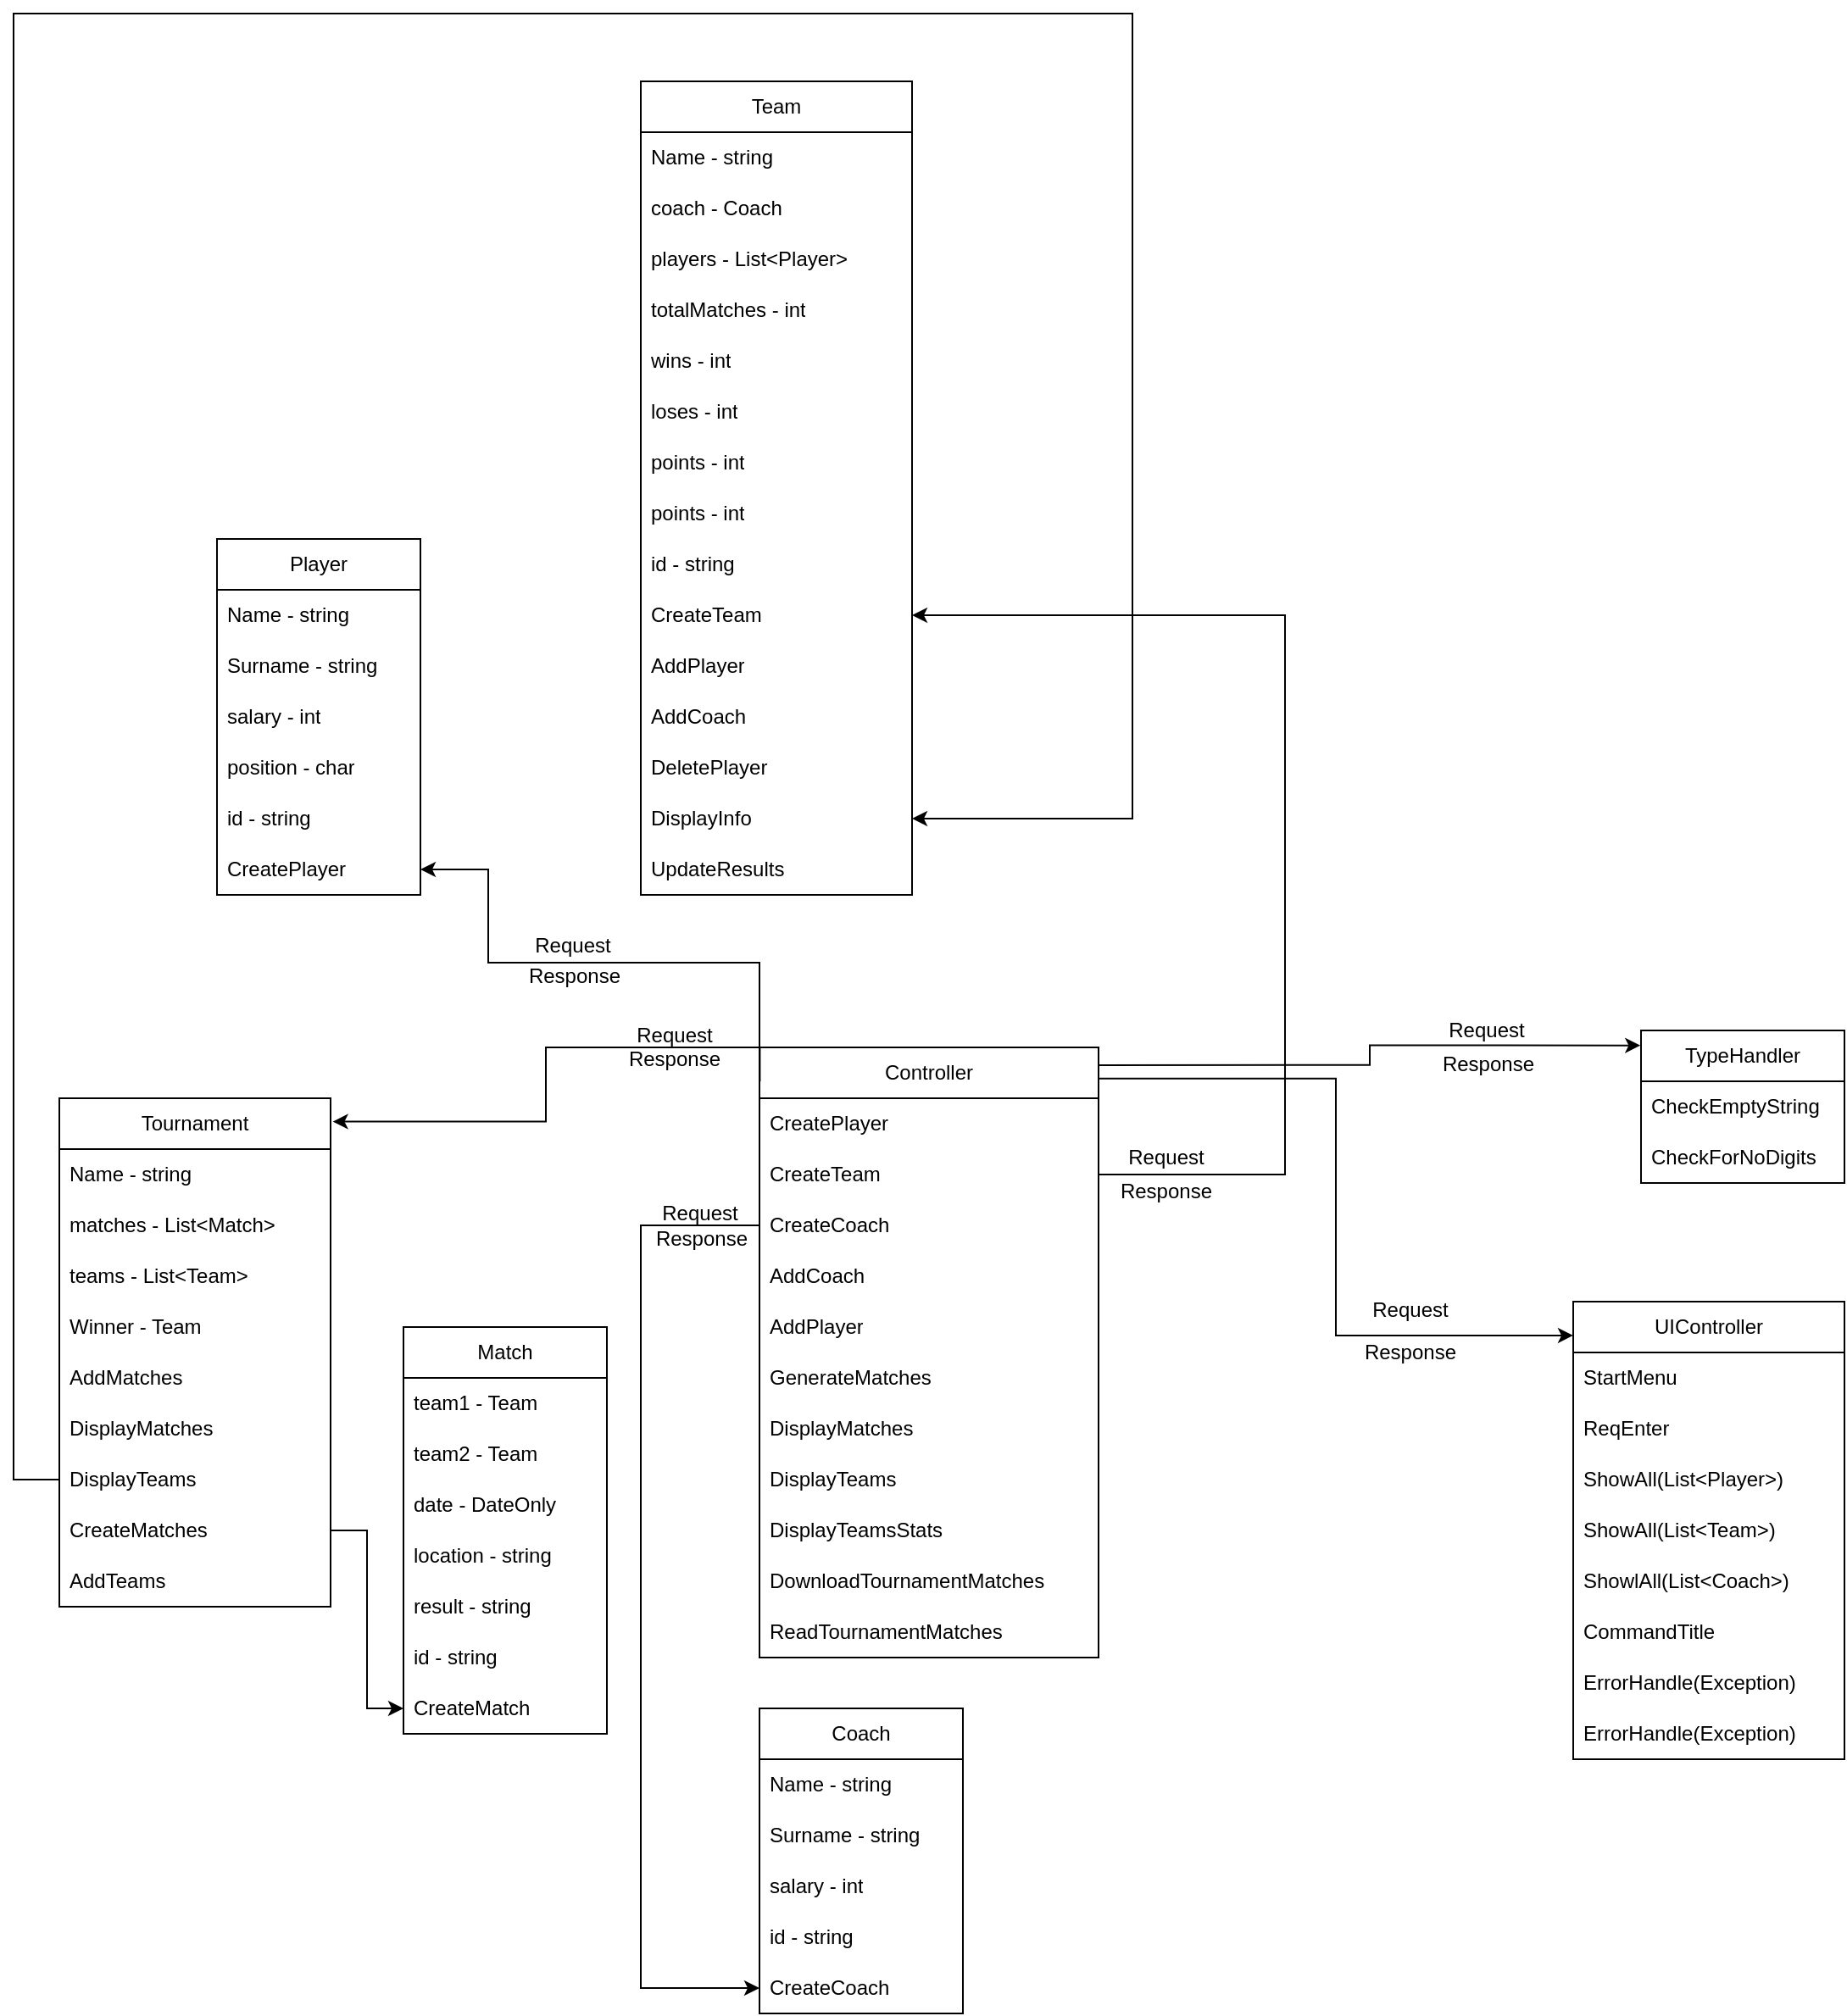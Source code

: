 <mxfile version="21.1.1" type="device">
  <diagram name="Страница 1" id="Qw4Zd4tYL-Gyc8WaHiAk">
    <mxGraphModel dx="3217" dy="2496" grid="1" gridSize="10" guides="1" tooltips="1" connect="1" arrows="1" fold="1" page="1" pageScale="1" pageWidth="827" pageHeight="1169" math="0" shadow="0">
      <root>
        <mxCell id="0" />
        <mxCell id="1" parent="0" />
        <mxCell id="IAbKLjeQJiBkr8BeEDF4-1" value="Controller" style="swimlane;fontStyle=0;childLayout=stackLayout;horizontal=1;startSize=30;horizontalStack=0;resizeParent=1;resizeParentMax=0;resizeLast=0;collapsible=1;marginBottom=0;whiteSpace=wrap;html=1;" vertex="1" parent="1">
          <mxGeometry y="10" width="200" height="360" as="geometry" />
        </mxCell>
        <mxCell id="IAbKLjeQJiBkr8BeEDF4-2" value="CreatePlayer" style="text;strokeColor=none;fillColor=none;align=left;verticalAlign=middle;spacingLeft=4;spacingRight=4;overflow=hidden;points=[[0,0.5],[1,0.5]];portConstraint=eastwest;rotatable=0;whiteSpace=wrap;html=1;" vertex="1" parent="IAbKLjeQJiBkr8BeEDF4-1">
          <mxGeometry y="30" width="200" height="30" as="geometry" />
        </mxCell>
        <mxCell id="IAbKLjeQJiBkr8BeEDF4-3" value="CreateTeam" style="text;strokeColor=none;fillColor=none;align=left;verticalAlign=middle;spacingLeft=4;spacingRight=4;overflow=hidden;points=[[0,0.5],[1,0.5]];portConstraint=eastwest;rotatable=0;whiteSpace=wrap;html=1;" vertex="1" parent="IAbKLjeQJiBkr8BeEDF4-1">
          <mxGeometry y="60" width="200" height="30" as="geometry" />
        </mxCell>
        <mxCell id="IAbKLjeQJiBkr8BeEDF4-4" value="CreateCoach" style="text;strokeColor=none;fillColor=none;align=left;verticalAlign=middle;spacingLeft=4;spacingRight=4;overflow=hidden;points=[[0,0.5],[1,0.5]];portConstraint=eastwest;rotatable=0;whiteSpace=wrap;html=1;" vertex="1" parent="IAbKLjeQJiBkr8BeEDF4-1">
          <mxGeometry y="90" width="200" height="30" as="geometry" />
        </mxCell>
        <mxCell id="IAbKLjeQJiBkr8BeEDF4-5" value="AddCoach" style="text;strokeColor=none;fillColor=none;align=left;verticalAlign=middle;spacingLeft=4;spacingRight=4;overflow=hidden;points=[[0,0.5],[1,0.5]];portConstraint=eastwest;rotatable=0;whiteSpace=wrap;html=1;" vertex="1" parent="IAbKLjeQJiBkr8BeEDF4-1">
          <mxGeometry y="120" width="200" height="30" as="geometry" />
        </mxCell>
        <mxCell id="IAbKLjeQJiBkr8BeEDF4-6" value="AddPlayer" style="text;strokeColor=none;fillColor=none;align=left;verticalAlign=middle;spacingLeft=4;spacingRight=4;overflow=hidden;points=[[0,0.5],[1,0.5]];portConstraint=eastwest;rotatable=0;whiteSpace=wrap;html=1;" vertex="1" parent="IAbKLjeQJiBkr8BeEDF4-1">
          <mxGeometry y="150" width="200" height="30" as="geometry" />
        </mxCell>
        <mxCell id="IAbKLjeQJiBkr8BeEDF4-7" value="GenerateMatches" style="text;strokeColor=none;fillColor=none;align=left;verticalAlign=middle;spacingLeft=4;spacingRight=4;overflow=hidden;points=[[0,0.5],[1,0.5]];portConstraint=eastwest;rotatable=0;whiteSpace=wrap;html=1;" vertex="1" parent="IAbKLjeQJiBkr8BeEDF4-1">
          <mxGeometry y="180" width="200" height="30" as="geometry" />
        </mxCell>
        <mxCell id="IAbKLjeQJiBkr8BeEDF4-8" value="DisplayMatches" style="text;strokeColor=none;fillColor=none;align=left;verticalAlign=middle;spacingLeft=4;spacingRight=4;overflow=hidden;points=[[0,0.5],[1,0.5]];portConstraint=eastwest;rotatable=0;whiteSpace=wrap;html=1;" vertex="1" parent="IAbKLjeQJiBkr8BeEDF4-1">
          <mxGeometry y="210" width="200" height="30" as="geometry" />
        </mxCell>
        <mxCell id="IAbKLjeQJiBkr8BeEDF4-10" value="DisplayTeams" style="text;strokeColor=none;fillColor=none;align=left;verticalAlign=middle;spacingLeft=4;spacingRight=4;overflow=hidden;points=[[0,0.5],[1,0.5]];portConstraint=eastwest;rotatable=0;whiteSpace=wrap;html=1;" vertex="1" parent="IAbKLjeQJiBkr8BeEDF4-1">
          <mxGeometry y="240" width="200" height="30" as="geometry" />
        </mxCell>
        <mxCell id="IAbKLjeQJiBkr8BeEDF4-11" value="DisplayTeamsStats" style="text;strokeColor=none;fillColor=none;align=left;verticalAlign=middle;spacingLeft=4;spacingRight=4;overflow=hidden;points=[[0,0.5],[1,0.5]];portConstraint=eastwest;rotatable=0;whiteSpace=wrap;html=1;" vertex="1" parent="IAbKLjeQJiBkr8BeEDF4-1">
          <mxGeometry y="270" width="200" height="30" as="geometry" />
        </mxCell>
        <mxCell id="IAbKLjeQJiBkr8BeEDF4-12" value="DownloadTournamentMatches" style="text;strokeColor=none;fillColor=none;align=left;verticalAlign=middle;spacingLeft=4;spacingRight=4;overflow=hidden;points=[[0,0.5],[1,0.5]];portConstraint=eastwest;rotatable=0;whiteSpace=wrap;html=1;" vertex="1" parent="IAbKLjeQJiBkr8BeEDF4-1">
          <mxGeometry y="300" width="200" height="30" as="geometry" />
        </mxCell>
        <mxCell id="IAbKLjeQJiBkr8BeEDF4-9" value="ReadTournamentMatches" style="text;strokeColor=none;fillColor=none;align=left;verticalAlign=middle;spacingLeft=4;spacingRight=4;overflow=hidden;points=[[0,0.5],[1,0.5]];portConstraint=eastwest;rotatable=0;whiteSpace=wrap;html=1;" vertex="1" parent="IAbKLjeQJiBkr8BeEDF4-1">
          <mxGeometry y="330" width="200" height="30" as="geometry" />
        </mxCell>
        <mxCell id="IAbKLjeQJiBkr8BeEDF4-14" value="Tournament" style="swimlane;fontStyle=0;childLayout=stackLayout;horizontal=1;startSize=30;horizontalStack=0;resizeParent=1;resizeParentMax=0;resizeLast=0;collapsible=1;marginBottom=0;whiteSpace=wrap;html=1;" vertex="1" parent="1">
          <mxGeometry x="-413" y="40" width="160" height="300" as="geometry" />
        </mxCell>
        <mxCell id="IAbKLjeQJiBkr8BeEDF4-15" value="Name - string" style="text;strokeColor=none;fillColor=none;align=left;verticalAlign=middle;spacingLeft=4;spacingRight=4;overflow=hidden;points=[[0,0.5],[1,0.5]];portConstraint=eastwest;rotatable=0;whiteSpace=wrap;html=1;" vertex="1" parent="IAbKLjeQJiBkr8BeEDF4-14">
          <mxGeometry y="30" width="160" height="30" as="geometry" />
        </mxCell>
        <mxCell id="IAbKLjeQJiBkr8BeEDF4-16" value="matches - List&amp;lt;Match&amp;gt;" style="text;strokeColor=none;fillColor=none;align=left;verticalAlign=middle;spacingLeft=4;spacingRight=4;overflow=hidden;points=[[0,0.5],[1,0.5]];portConstraint=eastwest;rotatable=0;whiteSpace=wrap;html=1;" vertex="1" parent="IAbKLjeQJiBkr8BeEDF4-14">
          <mxGeometry y="60" width="160" height="30" as="geometry" />
        </mxCell>
        <mxCell id="IAbKLjeQJiBkr8BeEDF4-17" value="teams - List&amp;lt;Team&amp;gt;" style="text;strokeColor=none;fillColor=none;align=left;verticalAlign=middle;spacingLeft=4;spacingRight=4;overflow=hidden;points=[[0,0.5],[1,0.5]];portConstraint=eastwest;rotatable=0;whiteSpace=wrap;html=1;" vertex="1" parent="IAbKLjeQJiBkr8BeEDF4-14">
          <mxGeometry y="90" width="160" height="30" as="geometry" />
        </mxCell>
        <mxCell id="IAbKLjeQJiBkr8BeEDF4-18" value="Winner - Team" style="text;strokeColor=none;fillColor=none;align=left;verticalAlign=middle;spacingLeft=4;spacingRight=4;overflow=hidden;points=[[0,0.5],[1,0.5]];portConstraint=eastwest;rotatable=0;whiteSpace=wrap;html=1;" vertex="1" parent="IAbKLjeQJiBkr8BeEDF4-14">
          <mxGeometry y="120" width="160" height="30" as="geometry" />
        </mxCell>
        <mxCell id="IAbKLjeQJiBkr8BeEDF4-20" value="AddMatches" style="text;strokeColor=none;fillColor=none;align=left;verticalAlign=middle;spacingLeft=4;spacingRight=4;overflow=hidden;points=[[0,0.5],[1,0.5]];portConstraint=eastwest;rotatable=0;whiteSpace=wrap;html=1;" vertex="1" parent="IAbKLjeQJiBkr8BeEDF4-14">
          <mxGeometry y="150" width="160" height="30" as="geometry" />
        </mxCell>
        <mxCell id="IAbKLjeQJiBkr8BeEDF4-19" value="DisplayMatches" style="text;strokeColor=none;fillColor=none;align=left;verticalAlign=middle;spacingLeft=4;spacingRight=4;overflow=hidden;points=[[0,0.5],[1,0.5]];portConstraint=eastwest;rotatable=0;whiteSpace=wrap;html=1;" vertex="1" parent="IAbKLjeQJiBkr8BeEDF4-14">
          <mxGeometry y="180" width="160" height="30" as="geometry" />
        </mxCell>
        <mxCell id="IAbKLjeQJiBkr8BeEDF4-22" value="DisplayTeams" style="text;strokeColor=none;fillColor=none;align=left;verticalAlign=middle;spacingLeft=4;spacingRight=4;overflow=hidden;points=[[0,0.5],[1,0.5]];portConstraint=eastwest;rotatable=0;whiteSpace=wrap;html=1;" vertex="1" parent="IAbKLjeQJiBkr8BeEDF4-14">
          <mxGeometry y="210" width="160" height="30" as="geometry" />
        </mxCell>
        <mxCell id="IAbKLjeQJiBkr8BeEDF4-21" value="CreateMatches" style="text;strokeColor=none;fillColor=none;align=left;verticalAlign=middle;spacingLeft=4;spacingRight=4;overflow=hidden;points=[[0,0.5],[1,0.5]];portConstraint=eastwest;rotatable=0;whiteSpace=wrap;html=1;" vertex="1" parent="IAbKLjeQJiBkr8BeEDF4-14">
          <mxGeometry y="240" width="160" height="30" as="geometry" />
        </mxCell>
        <mxCell id="IAbKLjeQJiBkr8BeEDF4-23" value="AddTeams" style="text;strokeColor=none;fillColor=none;align=left;verticalAlign=middle;spacingLeft=4;spacingRight=4;overflow=hidden;points=[[0,0.5],[1,0.5]];portConstraint=eastwest;rotatable=0;whiteSpace=wrap;html=1;" vertex="1" parent="IAbKLjeQJiBkr8BeEDF4-14">
          <mxGeometry y="270" width="160" height="30" as="geometry" />
        </mxCell>
        <mxCell id="IAbKLjeQJiBkr8BeEDF4-24" value="Match" style="swimlane;fontStyle=0;childLayout=stackLayout;horizontal=1;startSize=30;horizontalStack=0;resizeParent=1;resizeParentMax=0;resizeLast=0;collapsible=1;marginBottom=0;whiteSpace=wrap;html=1;" vertex="1" parent="1">
          <mxGeometry x="-210" y="175" width="120" height="240" as="geometry" />
        </mxCell>
        <mxCell id="IAbKLjeQJiBkr8BeEDF4-25" value="team1 - Team" style="text;strokeColor=none;fillColor=none;align=left;verticalAlign=middle;spacingLeft=4;spacingRight=4;overflow=hidden;points=[[0,0.5],[1,0.5]];portConstraint=eastwest;rotatable=0;whiteSpace=wrap;html=1;" vertex="1" parent="IAbKLjeQJiBkr8BeEDF4-24">
          <mxGeometry y="30" width="120" height="30" as="geometry" />
        </mxCell>
        <mxCell id="IAbKLjeQJiBkr8BeEDF4-28" value="team2 - Team" style="text;strokeColor=none;fillColor=none;align=left;verticalAlign=middle;spacingLeft=4;spacingRight=4;overflow=hidden;points=[[0,0.5],[1,0.5]];portConstraint=eastwest;rotatable=0;whiteSpace=wrap;html=1;" vertex="1" parent="IAbKLjeQJiBkr8BeEDF4-24">
          <mxGeometry y="60" width="120" height="30" as="geometry" />
        </mxCell>
        <mxCell id="IAbKLjeQJiBkr8BeEDF4-29" value="date - DateOnly" style="text;strokeColor=none;fillColor=none;align=left;verticalAlign=middle;spacingLeft=4;spacingRight=4;overflow=hidden;points=[[0,0.5],[1,0.5]];portConstraint=eastwest;rotatable=0;whiteSpace=wrap;html=1;" vertex="1" parent="IAbKLjeQJiBkr8BeEDF4-24">
          <mxGeometry y="90" width="120" height="30" as="geometry" />
        </mxCell>
        <mxCell id="IAbKLjeQJiBkr8BeEDF4-30" value="location - string" style="text;strokeColor=none;fillColor=none;align=left;verticalAlign=middle;spacingLeft=4;spacingRight=4;overflow=hidden;points=[[0,0.5],[1,0.5]];portConstraint=eastwest;rotatable=0;whiteSpace=wrap;html=1;" vertex="1" parent="IAbKLjeQJiBkr8BeEDF4-24">
          <mxGeometry y="120" width="120" height="30" as="geometry" />
        </mxCell>
        <mxCell id="IAbKLjeQJiBkr8BeEDF4-31" value="result - string" style="text;strokeColor=none;fillColor=none;align=left;verticalAlign=middle;spacingLeft=4;spacingRight=4;overflow=hidden;points=[[0,0.5],[1,0.5]];portConstraint=eastwest;rotatable=0;whiteSpace=wrap;html=1;" vertex="1" parent="IAbKLjeQJiBkr8BeEDF4-24">
          <mxGeometry y="150" width="120" height="30" as="geometry" />
        </mxCell>
        <mxCell id="IAbKLjeQJiBkr8BeEDF4-26" value="id - string" style="text;strokeColor=none;fillColor=none;align=left;verticalAlign=middle;spacingLeft=4;spacingRight=4;overflow=hidden;points=[[0,0.5],[1,0.5]];portConstraint=eastwest;rotatable=0;whiteSpace=wrap;html=1;" vertex="1" parent="IAbKLjeQJiBkr8BeEDF4-24">
          <mxGeometry y="180" width="120" height="30" as="geometry" />
        </mxCell>
        <mxCell id="IAbKLjeQJiBkr8BeEDF4-27" value="CreateMatch" style="text;strokeColor=none;fillColor=none;align=left;verticalAlign=middle;spacingLeft=4;spacingRight=4;overflow=hidden;points=[[0,0.5],[1,0.5]];portConstraint=eastwest;rotatable=0;whiteSpace=wrap;html=1;" vertex="1" parent="IAbKLjeQJiBkr8BeEDF4-24">
          <mxGeometry y="210" width="120" height="30" as="geometry" />
        </mxCell>
        <mxCell id="IAbKLjeQJiBkr8BeEDF4-32" value="Player" style="swimlane;fontStyle=0;childLayout=stackLayout;horizontal=1;startSize=30;horizontalStack=0;resizeParent=1;resizeParentMax=0;resizeLast=0;collapsible=1;marginBottom=0;whiteSpace=wrap;html=1;" vertex="1" parent="1">
          <mxGeometry x="-320" y="-290" width="120" height="210" as="geometry" />
        </mxCell>
        <mxCell id="IAbKLjeQJiBkr8BeEDF4-33" value="Name - string" style="text;strokeColor=none;fillColor=none;align=left;verticalAlign=middle;spacingLeft=4;spacingRight=4;overflow=hidden;points=[[0,0.5],[1,0.5]];portConstraint=eastwest;rotatable=0;whiteSpace=wrap;html=1;" vertex="1" parent="IAbKLjeQJiBkr8BeEDF4-32">
          <mxGeometry y="30" width="120" height="30" as="geometry" />
        </mxCell>
        <mxCell id="IAbKLjeQJiBkr8BeEDF4-34" value="Surname - string" style="text;strokeColor=none;fillColor=none;align=left;verticalAlign=middle;spacingLeft=4;spacingRight=4;overflow=hidden;points=[[0,0.5],[1,0.5]];portConstraint=eastwest;rotatable=0;whiteSpace=wrap;html=1;" vertex="1" parent="IAbKLjeQJiBkr8BeEDF4-32">
          <mxGeometry y="60" width="120" height="30" as="geometry" />
        </mxCell>
        <mxCell id="IAbKLjeQJiBkr8BeEDF4-35" value="salary - int" style="text;strokeColor=none;fillColor=none;align=left;verticalAlign=middle;spacingLeft=4;spacingRight=4;overflow=hidden;points=[[0,0.5],[1,0.5]];portConstraint=eastwest;rotatable=0;whiteSpace=wrap;html=1;" vertex="1" parent="IAbKLjeQJiBkr8BeEDF4-32">
          <mxGeometry y="90" width="120" height="30" as="geometry" />
        </mxCell>
        <mxCell id="IAbKLjeQJiBkr8BeEDF4-36" value="position - char" style="text;strokeColor=none;fillColor=none;align=left;verticalAlign=middle;spacingLeft=4;spacingRight=4;overflow=hidden;points=[[0,0.5],[1,0.5]];portConstraint=eastwest;rotatable=0;whiteSpace=wrap;html=1;" vertex="1" parent="IAbKLjeQJiBkr8BeEDF4-32">
          <mxGeometry y="120" width="120" height="30" as="geometry" />
        </mxCell>
        <mxCell id="IAbKLjeQJiBkr8BeEDF4-38" value="id - string" style="text;strokeColor=none;fillColor=none;align=left;verticalAlign=middle;spacingLeft=4;spacingRight=4;overflow=hidden;points=[[0,0.5],[1,0.5]];portConstraint=eastwest;rotatable=0;whiteSpace=wrap;html=1;" vertex="1" parent="IAbKLjeQJiBkr8BeEDF4-32">
          <mxGeometry y="150" width="120" height="30" as="geometry" />
        </mxCell>
        <mxCell id="IAbKLjeQJiBkr8BeEDF4-37" value="CreatePlayer" style="text;strokeColor=none;fillColor=none;align=left;verticalAlign=middle;spacingLeft=4;spacingRight=4;overflow=hidden;points=[[0,0.5],[1,0.5]];portConstraint=eastwest;rotatable=0;whiteSpace=wrap;html=1;" vertex="1" parent="IAbKLjeQJiBkr8BeEDF4-32">
          <mxGeometry y="180" width="120" height="30" as="geometry" />
        </mxCell>
        <mxCell id="IAbKLjeQJiBkr8BeEDF4-39" value="Team" style="swimlane;fontStyle=0;childLayout=stackLayout;horizontal=1;startSize=30;horizontalStack=0;resizeParent=1;resizeParentMax=0;resizeLast=0;collapsible=1;marginBottom=0;whiteSpace=wrap;html=1;" vertex="1" parent="1">
          <mxGeometry x="-70" y="-560" width="160" height="480" as="geometry" />
        </mxCell>
        <mxCell id="IAbKLjeQJiBkr8BeEDF4-40" value="Name - string" style="text;strokeColor=none;fillColor=none;align=left;verticalAlign=middle;spacingLeft=4;spacingRight=4;overflow=hidden;points=[[0,0.5],[1,0.5]];portConstraint=eastwest;rotatable=0;whiteSpace=wrap;html=1;" vertex="1" parent="IAbKLjeQJiBkr8BeEDF4-39">
          <mxGeometry y="30" width="160" height="30" as="geometry" />
        </mxCell>
        <mxCell id="IAbKLjeQJiBkr8BeEDF4-41" value="coach - Coach" style="text;strokeColor=none;fillColor=none;align=left;verticalAlign=middle;spacingLeft=4;spacingRight=4;overflow=hidden;points=[[0,0.5],[1,0.5]];portConstraint=eastwest;rotatable=0;whiteSpace=wrap;html=1;" vertex="1" parent="IAbKLjeQJiBkr8BeEDF4-39">
          <mxGeometry y="60" width="160" height="30" as="geometry" />
        </mxCell>
        <mxCell id="IAbKLjeQJiBkr8BeEDF4-42" value="players - List&amp;lt;Player&amp;gt;" style="text;strokeColor=none;fillColor=none;align=left;verticalAlign=middle;spacingLeft=4;spacingRight=4;overflow=hidden;points=[[0,0.5],[1,0.5]];portConstraint=eastwest;rotatable=0;whiteSpace=wrap;html=1;" vertex="1" parent="IAbKLjeQJiBkr8BeEDF4-39">
          <mxGeometry y="90" width="160" height="30" as="geometry" />
        </mxCell>
        <mxCell id="IAbKLjeQJiBkr8BeEDF4-44" value="totalMatches - int" style="text;strokeColor=none;fillColor=none;align=left;verticalAlign=middle;spacingLeft=4;spacingRight=4;overflow=hidden;points=[[0,0.5],[1,0.5]];portConstraint=eastwest;rotatable=0;whiteSpace=wrap;html=1;" vertex="1" parent="IAbKLjeQJiBkr8BeEDF4-39">
          <mxGeometry y="120" width="160" height="30" as="geometry" />
        </mxCell>
        <mxCell id="IAbKLjeQJiBkr8BeEDF4-46" value="wins - int" style="text;strokeColor=none;fillColor=none;align=left;verticalAlign=middle;spacingLeft=4;spacingRight=4;overflow=hidden;points=[[0,0.5],[1,0.5]];portConstraint=eastwest;rotatable=0;whiteSpace=wrap;html=1;" vertex="1" parent="IAbKLjeQJiBkr8BeEDF4-39">
          <mxGeometry y="150" width="160" height="30" as="geometry" />
        </mxCell>
        <mxCell id="IAbKLjeQJiBkr8BeEDF4-47" value="loses - int" style="text;strokeColor=none;fillColor=none;align=left;verticalAlign=middle;spacingLeft=4;spacingRight=4;overflow=hidden;points=[[0,0.5],[1,0.5]];portConstraint=eastwest;rotatable=0;whiteSpace=wrap;html=1;" vertex="1" parent="IAbKLjeQJiBkr8BeEDF4-39">
          <mxGeometry y="180" width="160" height="30" as="geometry" />
        </mxCell>
        <mxCell id="IAbKLjeQJiBkr8BeEDF4-48" value="points - int" style="text;strokeColor=none;fillColor=none;align=left;verticalAlign=middle;spacingLeft=4;spacingRight=4;overflow=hidden;points=[[0,0.5],[1,0.5]];portConstraint=eastwest;rotatable=0;whiteSpace=wrap;html=1;" vertex="1" parent="IAbKLjeQJiBkr8BeEDF4-39">
          <mxGeometry y="210" width="160" height="30" as="geometry" />
        </mxCell>
        <mxCell id="IAbKLjeQJiBkr8BeEDF4-49" value="points - int" style="text;strokeColor=none;fillColor=none;align=left;verticalAlign=middle;spacingLeft=4;spacingRight=4;overflow=hidden;points=[[0,0.5],[1,0.5]];portConstraint=eastwest;rotatable=0;whiteSpace=wrap;html=1;" vertex="1" parent="IAbKLjeQJiBkr8BeEDF4-39">
          <mxGeometry y="240" width="160" height="30" as="geometry" />
        </mxCell>
        <mxCell id="IAbKLjeQJiBkr8BeEDF4-50" value="id - string" style="text;strokeColor=none;fillColor=none;align=left;verticalAlign=middle;spacingLeft=4;spacingRight=4;overflow=hidden;points=[[0,0.5],[1,0.5]];portConstraint=eastwest;rotatable=0;whiteSpace=wrap;html=1;" vertex="1" parent="IAbKLjeQJiBkr8BeEDF4-39">
          <mxGeometry y="270" width="160" height="30" as="geometry" />
        </mxCell>
        <mxCell id="IAbKLjeQJiBkr8BeEDF4-51" value="CreateTeam" style="text;strokeColor=none;fillColor=none;align=left;verticalAlign=middle;spacingLeft=4;spacingRight=4;overflow=hidden;points=[[0,0.5],[1,0.5]];portConstraint=eastwest;rotatable=0;whiteSpace=wrap;html=1;" vertex="1" parent="IAbKLjeQJiBkr8BeEDF4-39">
          <mxGeometry y="300" width="160" height="30" as="geometry" />
        </mxCell>
        <mxCell id="IAbKLjeQJiBkr8BeEDF4-52" value="AddPlayer" style="text;strokeColor=none;fillColor=none;align=left;verticalAlign=middle;spacingLeft=4;spacingRight=4;overflow=hidden;points=[[0,0.5],[1,0.5]];portConstraint=eastwest;rotatable=0;whiteSpace=wrap;html=1;" vertex="1" parent="IAbKLjeQJiBkr8BeEDF4-39">
          <mxGeometry y="330" width="160" height="30" as="geometry" />
        </mxCell>
        <mxCell id="IAbKLjeQJiBkr8BeEDF4-53" value="AddCoach" style="text;strokeColor=none;fillColor=none;align=left;verticalAlign=middle;spacingLeft=4;spacingRight=4;overflow=hidden;points=[[0,0.5],[1,0.5]];portConstraint=eastwest;rotatable=0;whiteSpace=wrap;html=1;" vertex="1" parent="IAbKLjeQJiBkr8BeEDF4-39">
          <mxGeometry y="360" width="160" height="30" as="geometry" />
        </mxCell>
        <mxCell id="IAbKLjeQJiBkr8BeEDF4-54" value="DeletePlayer" style="text;strokeColor=none;fillColor=none;align=left;verticalAlign=middle;spacingLeft=4;spacingRight=4;overflow=hidden;points=[[0,0.5],[1,0.5]];portConstraint=eastwest;rotatable=0;whiteSpace=wrap;html=1;" vertex="1" parent="IAbKLjeQJiBkr8BeEDF4-39">
          <mxGeometry y="390" width="160" height="30" as="geometry" />
        </mxCell>
        <mxCell id="IAbKLjeQJiBkr8BeEDF4-55" value="DisplayInfo" style="text;strokeColor=none;fillColor=none;align=left;verticalAlign=middle;spacingLeft=4;spacingRight=4;overflow=hidden;points=[[0,0.5],[1,0.5]];portConstraint=eastwest;rotatable=0;whiteSpace=wrap;html=1;" vertex="1" parent="IAbKLjeQJiBkr8BeEDF4-39">
          <mxGeometry y="420" width="160" height="30" as="geometry" />
        </mxCell>
        <mxCell id="IAbKLjeQJiBkr8BeEDF4-43" value="UpdateResults" style="text;strokeColor=none;fillColor=none;align=left;verticalAlign=middle;spacingLeft=4;spacingRight=4;overflow=hidden;points=[[0,0.5],[1,0.5]];portConstraint=eastwest;rotatable=0;whiteSpace=wrap;html=1;" vertex="1" parent="IAbKLjeQJiBkr8BeEDF4-39">
          <mxGeometry y="450" width="160" height="30" as="geometry" />
        </mxCell>
        <mxCell id="IAbKLjeQJiBkr8BeEDF4-56" value="Coach" style="swimlane;fontStyle=0;childLayout=stackLayout;horizontal=1;startSize=30;horizontalStack=0;resizeParent=1;resizeParentMax=0;resizeLast=0;collapsible=1;marginBottom=0;whiteSpace=wrap;html=1;" vertex="1" parent="1">
          <mxGeometry y="400" width="120" height="180" as="geometry" />
        </mxCell>
        <mxCell id="IAbKLjeQJiBkr8BeEDF4-57" value="Name - string" style="text;strokeColor=none;fillColor=none;align=left;verticalAlign=middle;spacingLeft=4;spacingRight=4;overflow=hidden;points=[[0,0.5],[1,0.5]];portConstraint=eastwest;rotatable=0;whiteSpace=wrap;html=1;" vertex="1" parent="IAbKLjeQJiBkr8BeEDF4-56">
          <mxGeometry y="30" width="120" height="30" as="geometry" />
        </mxCell>
        <mxCell id="IAbKLjeQJiBkr8BeEDF4-58" value="Surname - string" style="text;strokeColor=none;fillColor=none;align=left;verticalAlign=middle;spacingLeft=4;spacingRight=4;overflow=hidden;points=[[0,0.5],[1,0.5]];portConstraint=eastwest;rotatable=0;whiteSpace=wrap;html=1;" vertex="1" parent="IAbKLjeQJiBkr8BeEDF4-56">
          <mxGeometry y="60" width="120" height="30" as="geometry" />
        </mxCell>
        <mxCell id="IAbKLjeQJiBkr8BeEDF4-59" value="salary - int" style="text;strokeColor=none;fillColor=none;align=left;verticalAlign=middle;spacingLeft=4;spacingRight=4;overflow=hidden;points=[[0,0.5],[1,0.5]];portConstraint=eastwest;rotatable=0;whiteSpace=wrap;html=1;" vertex="1" parent="IAbKLjeQJiBkr8BeEDF4-56">
          <mxGeometry y="90" width="120" height="30" as="geometry" />
        </mxCell>
        <mxCell id="IAbKLjeQJiBkr8BeEDF4-61" value="id - string" style="text;strokeColor=none;fillColor=none;align=left;verticalAlign=middle;spacingLeft=4;spacingRight=4;overflow=hidden;points=[[0,0.5],[1,0.5]];portConstraint=eastwest;rotatable=0;whiteSpace=wrap;html=1;" vertex="1" parent="IAbKLjeQJiBkr8BeEDF4-56">
          <mxGeometry y="120" width="120" height="30" as="geometry" />
        </mxCell>
        <mxCell id="IAbKLjeQJiBkr8BeEDF4-60" value="CreateCoach" style="text;strokeColor=none;fillColor=none;align=left;verticalAlign=middle;spacingLeft=4;spacingRight=4;overflow=hidden;points=[[0,0.5],[1,0.5]];portConstraint=eastwest;rotatable=0;whiteSpace=wrap;html=1;" vertex="1" parent="IAbKLjeQJiBkr8BeEDF4-56">
          <mxGeometry y="150" width="120" height="30" as="geometry" />
        </mxCell>
        <mxCell id="IAbKLjeQJiBkr8BeEDF4-62" value="TypeHandler" style="swimlane;fontStyle=0;childLayout=stackLayout;horizontal=1;startSize=30;horizontalStack=0;resizeParent=1;resizeParentMax=0;resizeLast=0;collapsible=1;marginBottom=0;whiteSpace=wrap;html=1;" vertex="1" parent="1">
          <mxGeometry x="520" width="120" height="90" as="geometry" />
        </mxCell>
        <mxCell id="IAbKLjeQJiBkr8BeEDF4-63" value="CheckEmptyString" style="text;strokeColor=none;fillColor=none;align=left;verticalAlign=middle;spacingLeft=4;spacingRight=4;overflow=hidden;points=[[0,0.5],[1,0.5]];portConstraint=eastwest;rotatable=0;whiteSpace=wrap;html=1;" vertex="1" parent="IAbKLjeQJiBkr8BeEDF4-62">
          <mxGeometry y="30" width="120" height="30" as="geometry" />
        </mxCell>
        <mxCell id="IAbKLjeQJiBkr8BeEDF4-64" value="CheckForNoDigits" style="text;strokeColor=none;fillColor=none;align=left;verticalAlign=middle;spacingLeft=4;spacingRight=4;overflow=hidden;points=[[0,0.5],[1,0.5]];portConstraint=eastwest;rotatable=0;whiteSpace=wrap;html=1;" vertex="1" parent="IAbKLjeQJiBkr8BeEDF4-62">
          <mxGeometry y="60" width="120" height="30" as="geometry" />
        </mxCell>
        <mxCell id="IAbKLjeQJiBkr8BeEDF4-66" value="UIController" style="swimlane;fontStyle=0;childLayout=stackLayout;horizontal=1;startSize=30;horizontalStack=0;resizeParent=1;resizeParentMax=0;resizeLast=0;collapsible=1;marginBottom=0;whiteSpace=wrap;html=1;" vertex="1" parent="1">
          <mxGeometry x="480" y="160" width="160" height="270" as="geometry" />
        </mxCell>
        <mxCell id="IAbKLjeQJiBkr8BeEDF4-67" value="StartMenu" style="text;strokeColor=none;fillColor=none;align=left;verticalAlign=middle;spacingLeft=4;spacingRight=4;overflow=hidden;points=[[0,0.5],[1,0.5]];portConstraint=eastwest;rotatable=0;whiteSpace=wrap;html=1;" vertex="1" parent="IAbKLjeQJiBkr8BeEDF4-66">
          <mxGeometry y="30" width="160" height="30" as="geometry" />
        </mxCell>
        <mxCell id="IAbKLjeQJiBkr8BeEDF4-68" value="ReqEnter" style="text;strokeColor=none;fillColor=none;align=left;verticalAlign=middle;spacingLeft=4;spacingRight=4;overflow=hidden;points=[[0,0.5],[1,0.5]];portConstraint=eastwest;rotatable=0;whiteSpace=wrap;html=1;" vertex="1" parent="IAbKLjeQJiBkr8BeEDF4-66">
          <mxGeometry y="60" width="160" height="30" as="geometry" />
        </mxCell>
        <mxCell id="IAbKLjeQJiBkr8BeEDF4-69" value="ShowAll(List&amp;lt;Player&amp;gt;)" style="text;strokeColor=none;fillColor=none;align=left;verticalAlign=middle;spacingLeft=4;spacingRight=4;overflow=hidden;points=[[0,0.5],[1,0.5]];portConstraint=eastwest;rotatable=0;whiteSpace=wrap;html=1;" vertex="1" parent="IAbKLjeQJiBkr8BeEDF4-66">
          <mxGeometry y="90" width="160" height="30" as="geometry" />
        </mxCell>
        <mxCell id="IAbKLjeQJiBkr8BeEDF4-70" value="ShowAll(List&amp;lt;Team&amp;gt;)" style="text;strokeColor=none;fillColor=none;align=left;verticalAlign=middle;spacingLeft=4;spacingRight=4;overflow=hidden;points=[[0,0.5],[1,0.5]];portConstraint=eastwest;rotatable=0;whiteSpace=wrap;html=1;" vertex="1" parent="IAbKLjeQJiBkr8BeEDF4-66">
          <mxGeometry y="120" width="160" height="30" as="geometry" />
        </mxCell>
        <mxCell id="IAbKLjeQJiBkr8BeEDF4-72" value="ShowlAll(List&amp;lt;Coach&amp;gt;)" style="text;strokeColor=none;fillColor=none;align=left;verticalAlign=middle;spacingLeft=4;spacingRight=4;overflow=hidden;points=[[0,0.5],[1,0.5]];portConstraint=eastwest;rotatable=0;whiteSpace=wrap;html=1;" vertex="1" parent="IAbKLjeQJiBkr8BeEDF4-66">
          <mxGeometry y="150" width="160" height="30" as="geometry" />
        </mxCell>
        <mxCell id="IAbKLjeQJiBkr8BeEDF4-71" value="CommandTitle" style="text;strokeColor=none;fillColor=none;align=left;verticalAlign=middle;spacingLeft=4;spacingRight=4;overflow=hidden;points=[[0,0.5],[1,0.5]];portConstraint=eastwest;rotatable=0;whiteSpace=wrap;html=1;" vertex="1" parent="IAbKLjeQJiBkr8BeEDF4-66">
          <mxGeometry y="180" width="160" height="30" as="geometry" />
        </mxCell>
        <mxCell id="IAbKLjeQJiBkr8BeEDF4-73" value="ErrorHandle(Exception)" style="text;strokeColor=none;fillColor=none;align=left;verticalAlign=middle;spacingLeft=4;spacingRight=4;overflow=hidden;points=[[0,0.5],[1,0.5]];portConstraint=eastwest;rotatable=0;whiteSpace=wrap;html=1;" vertex="1" parent="IAbKLjeQJiBkr8BeEDF4-66">
          <mxGeometry y="210" width="160" height="30" as="geometry" />
        </mxCell>
        <mxCell id="IAbKLjeQJiBkr8BeEDF4-74" value="ErrorHandle(Exception)" style="text;strokeColor=none;fillColor=none;align=left;verticalAlign=middle;spacingLeft=4;spacingRight=4;overflow=hidden;points=[[0,0.5],[1,0.5]];portConstraint=eastwest;rotatable=0;whiteSpace=wrap;html=1;" vertex="1" parent="IAbKLjeQJiBkr8BeEDF4-66">
          <mxGeometry y="240" width="160" height="30" as="geometry" />
        </mxCell>
        <mxCell id="IAbKLjeQJiBkr8BeEDF4-76" style="edgeStyle=orthogonalEdgeStyle;rounded=0;orthogonalLoop=1;jettySize=auto;html=1;entryX=1;entryY=0.5;entryDx=0;entryDy=0;exitX=0;exitY=0.5;exitDx=0;exitDy=0;" edge="1" parent="1" source="IAbKLjeQJiBkr8BeEDF4-2" target="IAbKLjeQJiBkr8BeEDF4-37">
          <mxGeometry relative="1" as="geometry">
            <mxPoint x="-20" y="16" as="sourcePoint" />
            <Array as="points">
              <mxPoint y="-40" />
              <mxPoint x="-160" y="-40" />
              <mxPoint x="-160" y="-95" />
            </Array>
          </mxGeometry>
        </mxCell>
        <mxCell id="IAbKLjeQJiBkr8BeEDF4-77" style="edgeStyle=orthogonalEdgeStyle;rounded=0;orthogonalLoop=1;jettySize=auto;html=1;exitX=0.001;exitY=0.056;exitDx=0;exitDy=0;entryX=1.008;entryY=0.046;entryDx=0;entryDy=0;entryPerimeter=0;exitPerimeter=0;" edge="1" parent="1" source="IAbKLjeQJiBkr8BeEDF4-1" target="IAbKLjeQJiBkr8BeEDF4-14">
          <mxGeometry relative="1" as="geometry">
            <Array as="points">
              <mxPoint y="10" />
              <mxPoint x="-126" y="10" />
              <mxPoint x="-126" y="54" />
            </Array>
          </mxGeometry>
        </mxCell>
        <mxCell id="IAbKLjeQJiBkr8BeEDF4-78" style="edgeStyle=orthogonalEdgeStyle;rounded=0;orthogonalLoop=1;jettySize=auto;html=1;exitX=1;exitY=0.5;exitDx=0;exitDy=0;entryX=0;entryY=0.5;entryDx=0;entryDy=0;" edge="1" parent="1" source="IAbKLjeQJiBkr8BeEDF4-21" target="IAbKLjeQJiBkr8BeEDF4-27">
          <mxGeometry relative="1" as="geometry" />
        </mxCell>
        <mxCell id="IAbKLjeQJiBkr8BeEDF4-81" style="edgeStyle=orthogonalEdgeStyle;rounded=0;orthogonalLoop=1;jettySize=auto;html=1;exitX=0;exitY=0.5;exitDx=0;exitDy=0;entryX=0;entryY=0.5;entryDx=0;entryDy=0;" edge="1" parent="1" source="IAbKLjeQJiBkr8BeEDF4-4" target="IAbKLjeQJiBkr8BeEDF4-60">
          <mxGeometry relative="1" as="geometry">
            <Array as="points">
              <mxPoint x="-70" y="115" />
              <mxPoint x="-70" y="565" />
            </Array>
          </mxGeometry>
        </mxCell>
        <mxCell id="IAbKLjeQJiBkr8BeEDF4-83" style="edgeStyle=orthogonalEdgeStyle;rounded=0;orthogonalLoop=1;jettySize=auto;html=1;exitX=0.999;exitY=0.051;exitDx=0;exitDy=0;entryX=0;entryY=0.074;entryDx=0;entryDy=0;entryPerimeter=0;exitPerimeter=0;" edge="1" parent="1" source="IAbKLjeQJiBkr8BeEDF4-1" target="IAbKLjeQJiBkr8BeEDF4-66">
          <mxGeometry relative="1" as="geometry" />
        </mxCell>
        <mxCell id="IAbKLjeQJiBkr8BeEDF4-84" style="edgeStyle=orthogonalEdgeStyle;rounded=0;orthogonalLoop=1;jettySize=auto;html=1;exitX=0.998;exitY=0.029;exitDx=0;exitDy=0;exitPerimeter=0;entryX=-0.003;entryY=0.098;entryDx=0;entryDy=0;entryPerimeter=0;" edge="1" parent="1" source="IAbKLjeQJiBkr8BeEDF4-1" target="IAbKLjeQJiBkr8BeEDF4-62">
          <mxGeometry relative="1" as="geometry">
            <mxPoint x="330" y="20" as="targetPoint" />
          </mxGeometry>
        </mxCell>
        <mxCell id="IAbKLjeQJiBkr8BeEDF4-85" style="edgeStyle=orthogonalEdgeStyle;rounded=0;orthogonalLoop=1;jettySize=auto;html=1;exitX=0;exitY=0.5;exitDx=0;exitDy=0;" edge="1" parent="1" source="IAbKLjeQJiBkr8BeEDF4-22" target="IAbKLjeQJiBkr8BeEDF4-55">
          <mxGeometry relative="1" as="geometry">
            <Array as="points">
              <mxPoint x="-440" y="265" />
              <mxPoint x="-440" y="-600" />
              <mxPoint x="220" y="-600" />
              <mxPoint x="220" y="-125" />
            </Array>
          </mxGeometry>
        </mxCell>
        <mxCell id="IAbKLjeQJiBkr8BeEDF4-86" style="edgeStyle=orthogonalEdgeStyle;rounded=0;orthogonalLoop=1;jettySize=auto;html=1;exitX=1;exitY=0.5;exitDx=0;exitDy=0;entryX=1;entryY=0.5;entryDx=0;entryDy=0;" edge="1" parent="1" source="IAbKLjeQJiBkr8BeEDF4-3" target="IAbKLjeQJiBkr8BeEDF4-51">
          <mxGeometry relative="1" as="geometry">
            <Array as="points">
              <mxPoint x="310" y="85" />
              <mxPoint x="310" y="-245" />
            </Array>
          </mxGeometry>
        </mxCell>
        <mxCell id="IAbKLjeQJiBkr8BeEDF4-87" value="Request" style="text;html=1;strokeColor=none;fillColor=none;align=center;verticalAlign=middle;whiteSpace=wrap;rounded=0;" vertex="1" parent="1">
          <mxGeometry x="399" y="-15" width="60" height="30" as="geometry" />
        </mxCell>
        <mxCell id="IAbKLjeQJiBkr8BeEDF4-88" value="Response" style="text;html=1;strokeColor=none;fillColor=none;align=center;verticalAlign=middle;whiteSpace=wrap;rounded=0;" vertex="1" parent="1">
          <mxGeometry x="400" y="5" width="60" height="30" as="geometry" />
        </mxCell>
        <mxCell id="IAbKLjeQJiBkr8BeEDF4-89" value="Request" style="text;html=1;strokeColor=none;fillColor=none;align=center;verticalAlign=middle;whiteSpace=wrap;rounded=0;" vertex="1" parent="1">
          <mxGeometry x="354" y="150" width="60" height="30" as="geometry" />
        </mxCell>
        <mxCell id="IAbKLjeQJiBkr8BeEDF4-90" value="Response" style="text;html=1;strokeColor=none;fillColor=none;align=center;verticalAlign=middle;whiteSpace=wrap;rounded=0;" vertex="1" parent="1">
          <mxGeometry x="354" y="175" width="60" height="30" as="geometry" />
        </mxCell>
        <mxCell id="IAbKLjeQJiBkr8BeEDF4-92" value="Request" style="text;html=1;strokeColor=none;fillColor=none;align=center;verticalAlign=middle;whiteSpace=wrap;rounded=0;" vertex="1" parent="1">
          <mxGeometry x="210" y="60" width="60" height="30" as="geometry" />
        </mxCell>
        <mxCell id="IAbKLjeQJiBkr8BeEDF4-93" value="Response" style="text;html=1;strokeColor=none;fillColor=none;align=center;verticalAlign=middle;whiteSpace=wrap;rounded=0;" vertex="1" parent="1">
          <mxGeometry x="210" y="80" width="60" height="30" as="geometry" />
        </mxCell>
        <mxCell id="IAbKLjeQJiBkr8BeEDF4-94" value="Request" style="text;html=1;strokeColor=none;fillColor=none;align=center;verticalAlign=middle;whiteSpace=wrap;rounded=0;" vertex="1" parent="1">
          <mxGeometry x="-65" y="93" width="60" height="30" as="geometry" />
        </mxCell>
        <mxCell id="IAbKLjeQJiBkr8BeEDF4-95" value="Response" style="text;html=1;strokeColor=none;fillColor=none;align=center;verticalAlign=middle;whiteSpace=wrap;rounded=0;" vertex="1" parent="1">
          <mxGeometry x="-64" y="108" width="60" height="30" as="geometry" />
        </mxCell>
        <mxCell id="IAbKLjeQJiBkr8BeEDF4-96" value="Request" style="text;html=1;strokeColor=none;fillColor=none;align=center;verticalAlign=middle;whiteSpace=wrap;rounded=0;" vertex="1" parent="1">
          <mxGeometry x="-80" y="-12" width="60" height="30" as="geometry" />
        </mxCell>
        <mxCell id="IAbKLjeQJiBkr8BeEDF4-97" value="Response" style="text;html=1;strokeColor=none;fillColor=none;align=center;verticalAlign=middle;whiteSpace=wrap;rounded=0;" vertex="1" parent="1">
          <mxGeometry x="-80" y="2" width="60" height="30" as="geometry" />
        </mxCell>
        <mxCell id="IAbKLjeQJiBkr8BeEDF4-98" value="Request" style="text;html=1;strokeColor=none;fillColor=none;align=center;verticalAlign=middle;whiteSpace=wrap;rounded=0;" vertex="1" parent="1">
          <mxGeometry x="-140" y="-65" width="60" height="30" as="geometry" />
        </mxCell>
        <mxCell id="IAbKLjeQJiBkr8BeEDF4-99" value="Response" style="text;html=1;strokeColor=none;fillColor=none;align=center;verticalAlign=middle;whiteSpace=wrap;rounded=0;" vertex="1" parent="1">
          <mxGeometry x="-139" y="-47" width="60" height="30" as="geometry" />
        </mxCell>
      </root>
    </mxGraphModel>
  </diagram>
</mxfile>
